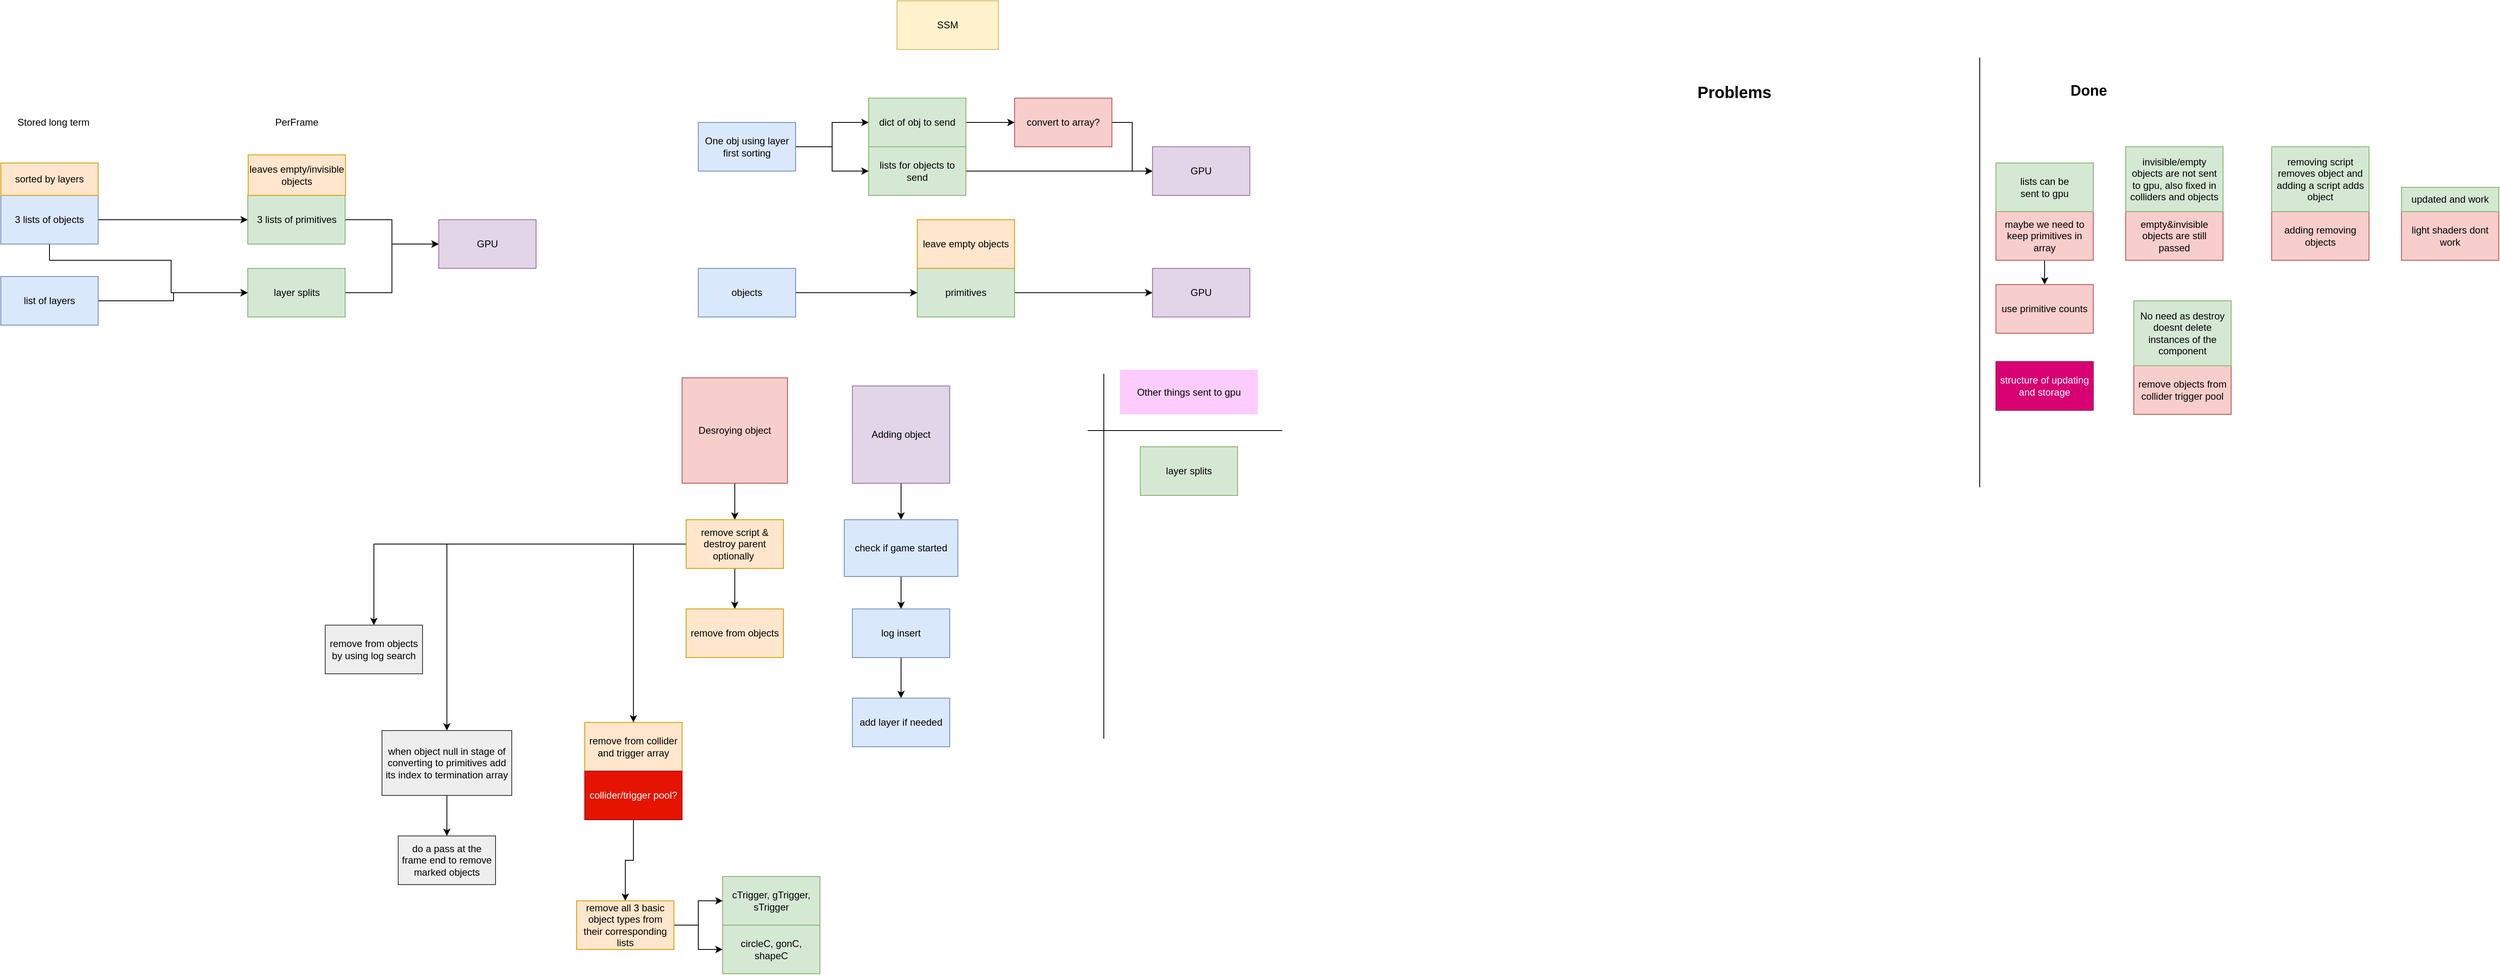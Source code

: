 <mxfile version="12.2.4" pages="1"><diagram id="3rnM9gASV0xYCqAzQ3q_" name="Page-1"><mxGraphModel dx="1725" dy="583" grid="1" gridSize="10" guides="1" tooltips="1" connect="1" arrows="1" fold="1" page="1" pageScale="1" pageWidth="850" pageHeight="1100" math="0" shadow="0"><root><mxCell id="0"/><mxCell id="1" parent="0"/><mxCell id="2" value="SSM" style="rounded=0;whiteSpace=wrap;html=1;fillColor=#fff2cc;strokeColor=#d6b656;" parent="1" vertex="1"><mxGeometry x="355" y="20" width="125" height="60" as="geometry"/></mxCell><mxCell id="5" style="edgeStyle=orthogonalEdgeStyle;rounded=0;orthogonalLoop=1;jettySize=auto;html=1;" parent="1" source="3" target="4" edge="1"><mxGeometry relative="1" as="geometry"/></mxCell><mxCell id="3" value="lists for objects to send" style="rounded=0;whiteSpace=wrap;html=1;fillColor=#d5e8d4;strokeColor=#82b366;" parent="1" vertex="1"><mxGeometry x="320" y="200" width="120" height="60" as="geometry"/></mxCell><mxCell id="4" value="GPU" style="rounded=0;whiteSpace=wrap;html=1;fillColor=#e1d5e7;strokeColor=#9673a6;" parent="1" vertex="1"><mxGeometry x="670" y="200" width="120" height="60" as="geometry"/></mxCell><mxCell id="8" style="edgeStyle=orthogonalEdgeStyle;rounded=0;orthogonalLoop=1;jettySize=auto;html=1;" parent="1" source="6" target="7" edge="1"><mxGeometry relative="1" as="geometry"/></mxCell><mxCell id="6" value="dict of obj to send" style="rounded=0;whiteSpace=wrap;html=1;fillColor=#d5e8d4;strokeColor=#82b366;" parent="1" vertex="1"><mxGeometry x="320" y="140" width="120" height="60" as="geometry"/></mxCell><mxCell id="9" style="edgeStyle=orthogonalEdgeStyle;rounded=0;orthogonalLoop=1;jettySize=auto;html=1;" parent="1" source="7" target="4" edge="1"><mxGeometry relative="1" as="geometry"/></mxCell><mxCell id="7" value="convert to array?" style="rounded=0;whiteSpace=wrap;html=1;fillColor=#f8cecc;strokeColor=#b85450;" parent="1" vertex="1"><mxGeometry x="500" y="140" width="120" height="60" as="geometry"/></mxCell><mxCell id="11" style="edgeStyle=orthogonalEdgeStyle;rounded=0;orthogonalLoop=1;jettySize=auto;html=1;entryX=0;entryY=0.5;entryDx=0;entryDy=0;" parent="1" source="10" target="3" edge="1"><mxGeometry relative="1" as="geometry"/></mxCell><mxCell id="12" style="edgeStyle=orthogonalEdgeStyle;rounded=0;orthogonalLoop=1;jettySize=auto;html=1;entryX=0;entryY=0.5;entryDx=0;entryDy=0;" parent="1" source="10" target="6" edge="1"><mxGeometry relative="1" as="geometry"/></mxCell><mxCell id="10" value="One obj using layer first sorting" style="rounded=0;whiteSpace=wrap;html=1;fillColor=#dae8fc;strokeColor=#6c8ebf;" parent="1" vertex="1"><mxGeometry x="110" y="170" width="120" height="60" as="geometry"/></mxCell><mxCell id="13" value="GPU" style="rounded=0;whiteSpace=wrap;html=1;fillColor=#e1d5e7;strokeColor=#9673a6;" parent="1" vertex="1"><mxGeometry x="670" y="350" width="120" height="60" as="geometry"/></mxCell><mxCell id="15" style="edgeStyle=orthogonalEdgeStyle;rounded=0;orthogonalLoop=1;jettySize=auto;html=1;" parent="1" source="14" target="13" edge="1"><mxGeometry relative="1" as="geometry"/></mxCell><mxCell id="14" value="primitives" style="rounded=0;whiteSpace=wrap;html=1;fillColor=#d5e8d4;strokeColor=#82b366;" parent="1" vertex="1"><mxGeometry x="380" y="350" width="120" height="60" as="geometry"/></mxCell><mxCell id="17" style="edgeStyle=orthogonalEdgeStyle;rounded=0;orthogonalLoop=1;jettySize=auto;html=1;" parent="1" source="16" target="14" edge="1"><mxGeometry relative="1" as="geometry"/></mxCell><mxCell id="16" value="objects" style="rounded=0;whiteSpace=wrap;html=1;fillColor=#dae8fc;strokeColor=#6c8ebf;" parent="1" vertex="1"><mxGeometry x="110" y="350" width="120" height="60" as="geometry"/></mxCell><mxCell id="22" style="edgeStyle=orthogonalEdgeStyle;rounded=0;orthogonalLoop=1;jettySize=auto;html=1;" parent="1" source="18" target="19" edge="1"><mxGeometry relative="1" as="geometry"/></mxCell><mxCell id="18" value="Desroying object" style="whiteSpace=wrap;html=1;aspect=fixed;fillColor=#f8cecc;strokeColor=#b85450;" parent="1" vertex="1"><mxGeometry x="90" y="485" width="130" height="130" as="geometry"/></mxCell><mxCell id="23" style="edgeStyle=orthogonalEdgeStyle;rounded=0;orthogonalLoop=1;jettySize=auto;html=1;" parent="1" source="19" target="20" edge="1"><mxGeometry relative="1" as="geometry"/></mxCell><mxCell id="70" style="edgeStyle=orthogonalEdgeStyle;rounded=0;orthogonalLoop=1;jettySize=auto;html=1;" parent="1" source="19" target="69" edge="1"><mxGeometry relative="1" as="geometry"/></mxCell><mxCell id="73" style="edgeStyle=orthogonalEdgeStyle;rounded=0;orthogonalLoop=1;jettySize=auto;html=1;" parent="1" source="19" target="72" edge="1"><mxGeometry relative="1" as="geometry"/></mxCell><mxCell id="75" style="edgeStyle=orthogonalEdgeStyle;rounded=0;orthogonalLoop=1;jettySize=auto;html=1;" parent="1" source="19" target="74" edge="1"><mxGeometry relative="1" as="geometry"/></mxCell><mxCell id="19" value="remove script &amp;amp; destroy parent optionally&amp;nbsp;" style="rounded=0;whiteSpace=wrap;html=1;fillColor=#ffe6cc;strokeColor=#d79b00;" parent="1" vertex="1"><mxGeometry x="95" y="660" width="120" height="60" as="geometry"/></mxCell><mxCell id="24" style="edgeStyle=orthogonalEdgeStyle;rounded=0;orthogonalLoop=1;jettySize=auto;html=1;" parent="1" source="20" target="21" edge="1"><mxGeometry relative="1" as="geometry"/></mxCell><mxCell id="20" value="when object null in stage of converting to primitives add its index to termination array" style="rounded=0;whiteSpace=wrap;html=1;fillColor=#eeeeee;strokeColor=#36393d;" parent="1" vertex="1"><mxGeometry x="-280" y="920" width="160" height="80" as="geometry"/></mxCell><mxCell id="21" value="do a pass at the frame end to remove marked objects" style="rounded=0;whiteSpace=wrap;html=1;fillColor=#eeeeee;strokeColor=#36393d;" parent="1" vertex="1"><mxGeometry x="-260" y="1050" width="120" height="60" as="geometry"/></mxCell><mxCell id="27" style="edgeStyle=orthogonalEdgeStyle;rounded=0;orthogonalLoop=1;jettySize=auto;html=1;" parent="1" source="25" target="26" edge="1"><mxGeometry relative="1" as="geometry"/></mxCell><mxCell id="25" value="Adding object" style="whiteSpace=wrap;html=1;aspect=fixed;fillColor=#e1d5e7;strokeColor=#9673a6;" parent="1" vertex="1"><mxGeometry x="300" y="495" width="120" height="120" as="geometry"/></mxCell><mxCell id="29" style="edgeStyle=orthogonalEdgeStyle;rounded=0;orthogonalLoop=1;jettySize=auto;html=1;" parent="1" source="26" target="28" edge="1"><mxGeometry relative="1" as="geometry"/></mxCell><mxCell id="26" value="check if game started" style="rounded=0;whiteSpace=wrap;html=1;fillColor=#dae8fc;strokeColor=#6c8ebf;" parent="1" vertex="1"><mxGeometry x="290" y="660" width="140" height="70" as="geometry"/></mxCell><mxCell id="31" style="edgeStyle=orthogonalEdgeStyle;rounded=0;orthogonalLoop=1;jettySize=auto;html=1;" parent="1" source="28" target="30" edge="1"><mxGeometry relative="1" as="geometry"/></mxCell><mxCell id="28" value="log insert" style="rounded=0;whiteSpace=wrap;html=1;fillColor=#dae8fc;strokeColor=#6c8ebf;" parent="1" vertex="1"><mxGeometry x="300" y="770" width="120" height="60" as="geometry"/></mxCell><mxCell id="30" value="add layer if needed" style="rounded=0;whiteSpace=wrap;html=1;fillColor=#dae8fc;strokeColor=#6c8ebf;" parent="1" vertex="1"><mxGeometry x="300" y="880" width="120" height="60" as="geometry"/></mxCell><mxCell id="32" value="leave empty objects" style="rounded=0;whiteSpace=wrap;html=1;fillColor=#ffe6cc;strokeColor=#d79b00;" parent="1" vertex="1"><mxGeometry x="380" y="290" width="120" height="60" as="geometry"/></mxCell><mxCell id="35" value="Other things sent to gpu" style="text;html=1;strokeColor=none;fillColor=#FFCCFF;align=center;verticalAlign=middle;whiteSpace=wrap;rounded=0;" parent="1" vertex="1"><mxGeometry x="630" y="475" width="170" height="55" as="geometry"/></mxCell><mxCell id="36" value="layer splits" style="rounded=0;whiteSpace=wrap;html=1;fillColor=#d5e8d4;strokeColor=#82b366;" parent="1" vertex="1"><mxGeometry x="655" y="570" width="120" height="60" as="geometry"/></mxCell><mxCell id="37" value="" style="endArrow=none;html=1;" parent="1" edge="1"><mxGeometry width="50" height="50" relative="1" as="geometry"><mxPoint x="590" y="550" as="sourcePoint"/><mxPoint x="830" y="550" as="targetPoint"/></mxGeometry></mxCell><mxCell id="38" value="" style="endArrow=none;html=1;" parent="1" edge="1"><mxGeometry width="50" height="50" relative="1" as="geometry"><mxPoint x="610" y="930" as="sourcePoint"/><mxPoint x="610" y="480" as="targetPoint"/></mxGeometry></mxCell><mxCell id="41" style="edgeStyle=orthogonalEdgeStyle;rounded=0;orthogonalLoop=1;jettySize=auto;html=1;" parent="1" source="39" target="40" edge="1"><mxGeometry relative="1" as="geometry"/></mxCell><mxCell id="39" value="maybe we need to keep primitives in array" style="rounded=0;whiteSpace=wrap;html=1;fillColor=#f8cecc;strokeColor=#b85450;" parent="1" vertex="1"><mxGeometry x="1710" y="280" width="120" height="60" as="geometry"/></mxCell><mxCell id="40" value="use primitive counts" style="rounded=0;whiteSpace=wrap;html=1;fillColor=#f8cecc;strokeColor=#b85450;" parent="1" vertex="1"><mxGeometry x="1710" y="370" width="120" height="60" as="geometry"/></mxCell><mxCell id="42" value="empty&amp;amp;invisible objects are still passed" style="rounded=0;whiteSpace=wrap;html=1;fillColor=#f8cecc;strokeColor=#b85450;" parent="1" vertex="1"><mxGeometry x="1870" y="280" width="120" height="60" as="geometry"/></mxCell><mxCell id="43" value="adding removing objects" style="rounded=0;whiteSpace=wrap;html=1;fillColor=#f8cecc;strokeColor=#b85450;" parent="1" vertex="1"><mxGeometry x="2050" y="280" width="120" height="60" as="geometry"/></mxCell><mxCell id="45" value="structure of updating and storage" style="rounded=0;whiteSpace=wrap;html=1;fillColor=#d80073;strokeColor=#A50040;fontColor=#ffffff;" parent="1" vertex="1"><mxGeometry x="1710" y="465" width="120" height="60" as="geometry"/></mxCell><mxCell id="46" value="Done" style="text;html=1;resizable=0;points=[];autosize=1;align=left;verticalAlign=top;spacingTop=-4;fontSize=18;fontStyle=1" parent="1" vertex="1"><mxGeometry x="1800" y="118" width="40" height="20" as="geometry"/></mxCell><mxCell id="47" value="Problems" style="text;html=1;resizable=0;points=[];autosize=1;align=left;verticalAlign=top;spacingTop=-4;fontSize=20;fontStyle=1" parent="1" vertex="1"><mxGeometry x="1340" y="118" width="70" height="20" as="geometry"/></mxCell><mxCell id="48" value="" style="endArrow=none;html=1;fontSize=20;" parent="1" edge="1"><mxGeometry width="50" height="50" relative="1" as="geometry"><mxPoint x="1690" y="620" as="sourcePoint"/><mxPoint x="1690" y="90" as="targetPoint"/></mxGeometry></mxCell><mxCell id="49" value="&lt;span style=&quot;line-height: 120%; font-size: 12px;&quot;&gt;lists can be &lt;br style=&quot;font-size: 12px;&quot;&gt;sent to gpu&lt;/span&gt;" style="rounded=0;whiteSpace=wrap;html=1;fillColor=#d5e8d4;fontSize=12;strokeColor=#82b366;" parent="1" vertex="1"><mxGeometry x="1710" y="220" width="120" height="60" as="geometry"/></mxCell><mxCell id="57" style="edgeStyle=orthogonalEdgeStyle;rounded=0;orthogonalLoop=1;jettySize=auto;html=1;entryX=0;entryY=0.5;entryDx=0;entryDy=0;fontSize=12;exitX=0.5;exitY=1;exitDx=0;exitDy=0;" parent="1" source="51" target="52" edge="1"><mxGeometry relative="1" as="geometry"><Array as="points"><mxPoint x="-690" y="340"/><mxPoint x="-540" y="340"/><mxPoint x="-540" y="380"/></Array></mxGeometry></mxCell><mxCell id="59" style="edgeStyle=orthogonalEdgeStyle;rounded=0;orthogonalLoop=1;jettySize=auto;html=1;fontSize=12;" parent="1" source="51" target="58" edge="1"><mxGeometry relative="1" as="geometry"/></mxCell><mxCell id="51" value="3 lists of objects" style="rounded=0;whiteSpace=wrap;html=1;fillColor=#dae8fc;fontSize=12;strokeColor=#6c8ebf;" parent="1" vertex="1"><mxGeometry x="-750" y="260" width="120" height="60" as="geometry"/></mxCell><mxCell id="65" style="edgeStyle=orthogonalEdgeStyle;rounded=0;orthogonalLoop=1;jettySize=auto;html=1;fontSize=12;" parent="1" source="52" target="63" edge="1"><mxGeometry relative="1" as="geometry"/></mxCell><mxCell id="52" value="layer splits" style="rounded=0;whiteSpace=wrap;html=1;fillColor=#d5e8d4;fontSize=12;strokeColor=#82b366;" parent="1" vertex="1"><mxGeometry x="-445.5" y="350" width="120" height="60" as="geometry"/></mxCell><mxCell id="53" value="PerFrame" style="text;html=1;strokeColor=none;fillColor=none;align=center;verticalAlign=middle;whiteSpace=wrap;rounded=0;fontSize=12;" parent="1" vertex="1"><mxGeometry x="-425.5" y="160" width="80" height="20" as="geometry"/></mxCell><mxCell id="56" style="edgeStyle=orthogonalEdgeStyle;rounded=0;orthogonalLoop=1;jettySize=auto;html=1;fontSize=12;" parent="1" source="54" target="52" edge="1"><mxGeometry relative="1" as="geometry"><Array as="points"><mxPoint x="-537" y="390"/><mxPoint x="-537" y="380"/></Array></mxGeometry></mxCell><mxCell id="54" value="list of layers" style="rounded=0;whiteSpace=wrap;html=1;fillColor=#dae8fc;fontSize=12;strokeColor=#6c8ebf;" parent="1" vertex="1"><mxGeometry x="-750" y="360" width="120" height="60" as="geometry"/></mxCell><mxCell id="55" value="sorted by layers" style="rounded=0;whiteSpace=wrap;html=1;fillColor=#ffe6cc;fontSize=12;strokeColor=#d79b00;" parent="1" vertex="1"><mxGeometry x="-750" y="220" width="120" height="40" as="geometry"/></mxCell><mxCell id="64" style="edgeStyle=orthogonalEdgeStyle;rounded=0;orthogonalLoop=1;jettySize=auto;html=1;fontSize=12;" parent="1" source="58" target="63" edge="1"><mxGeometry relative="1" as="geometry"/></mxCell><mxCell id="58" value="3 lists of primitives" style="rounded=0;whiteSpace=wrap;html=1;fillColor=#d5e8d4;fontSize=12;strokeColor=#82b366;" parent="1" vertex="1"><mxGeometry x="-445.5" y="260" width="120" height="60" as="geometry"/></mxCell><mxCell id="62" value="Stored long term" style="text;html=1;strokeColor=none;fillColor=none;align=center;verticalAlign=middle;whiteSpace=wrap;rounded=0;fontSize=12;" parent="1" vertex="1"><mxGeometry x="-740" y="160" width="110" height="20" as="geometry"/></mxCell><mxCell id="63" value="GPU" style="rounded=0;whiteSpace=wrap;html=1;fillColor=#e1d5e7;fontSize=12;strokeColor=#9673a6;" parent="1" vertex="1"><mxGeometry x="-210" y="290" width="120" height="60" as="geometry"/></mxCell><mxCell id="66" value="leaves empty/invisible objects" style="rounded=0;whiteSpace=wrap;html=1;fillColor=#ffe6cc;fontSize=12;strokeColor=#d79b00;" parent="1" vertex="1"><mxGeometry x="-445" y="210" width="120" height="50" as="geometry"/></mxCell><mxCell id="67" value="light shaders dont work" style="rounded=0;whiteSpace=wrap;html=1;fillColor=#f8cecc;fontSize=12;strokeColor=#b85450;" parent="1" vertex="1"><mxGeometry x="2210" y="280" width="120" height="60" as="geometry"/></mxCell><mxCell id="68" value="invisible/empty objects are not sent to gpu, also fixed in colliders and objects" style="rounded=0;whiteSpace=wrap;html=1;fillColor=#d5e8d4;fontSize=12;strokeColor=#82b366;" parent="1" vertex="1"><mxGeometry x="1870" y="200" width="120" height="80" as="geometry"/></mxCell><mxCell id="69" value="remove from collider and trigger array" style="rounded=0;whiteSpace=wrap;html=1;fillColor=#ffe6cc;strokeColor=#d79b00;" parent="1" vertex="1"><mxGeometry x="-30" y="910" width="120" height="60" as="geometry"/></mxCell><mxCell id="77" style="edgeStyle=orthogonalEdgeStyle;rounded=0;orthogonalLoop=1;jettySize=auto;html=1;entryX=0.5;entryY=0;entryDx=0;entryDy=0;" parent="1" source="71" target="76" edge="1"><mxGeometry relative="1" as="geometry"/></mxCell><mxCell id="71" value="collider/trigger pool?" style="rounded=0;whiteSpace=wrap;html=1;fillColor=#e51400;strokeColor=#B20000;fontColor=#ffffff;" parent="1" vertex="1"><mxGeometry x="-30" y="970" width="120" height="60" as="geometry"/></mxCell><mxCell id="72" value="remove from objects" style="rounded=0;whiteSpace=wrap;html=1;fillColor=#ffe6cc;strokeColor=#d79b00;" parent="1" vertex="1"><mxGeometry x="95" y="770" width="120" height="60" as="geometry"/></mxCell><mxCell id="74" value="remove from objects by using log search" style="rounded=0;whiteSpace=wrap;html=1;fillColor=#eeeeee;strokeColor=#36393d;" parent="1" vertex="1"><mxGeometry x="-350" y="790" width="120" height="60" as="geometry"/></mxCell><mxCell id="80" style="edgeStyle=orthogonalEdgeStyle;rounded=0;orthogonalLoop=1;jettySize=auto;html=1;entryX=0;entryY=0.5;entryDx=0;entryDy=0;" parent="1" source="76" target="78" edge="1"><mxGeometry relative="1" as="geometry"/></mxCell><mxCell id="81" style="edgeStyle=orthogonalEdgeStyle;rounded=0;orthogonalLoop=1;jettySize=auto;html=1;exitX=1;exitY=0.5;exitDx=0;exitDy=0;" parent="1" source="76" target="79" edge="1"><mxGeometry relative="1" as="geometry"/></mxCell><mxCell id="76" value="remove all 3 basic object types from their corresponding lists" style="rounded=0;whiteSpace=wrap;html=1;fillColor=#ffe6cc;strokeColor=#d79b00;" parent="1" vertex="1"><mxGeometry x="-40" y="1130" width="120" height="60" as="geometry"/></mxCell><mxCell id="78" value="cTrigger, gTrigger, sTrigger" style="rounded=0;whiteSpace=wrap;html=1;fillColor=#d5e8d4;strokeColor=#82b366;" parent="1" vertex="1"><mxGeometry x="140" y="1100" width="120" height="60" as="geometry"/></mxCell><mxCell id="79" value="circleC, gonC, shapeC" style="rounded=0;whiteSpace=wrap;html=1;fillColor=#d5e8d4;strokeColor=#82b366;" parent="1" vertex="1"><mxGeometry x="140" y="1160" width="120" height="60" as="geometry"/></mxCell><mxCell id="85" value="&lt;span style=&quot;font-size: 12px; white-space: normal;&quot;&gt;removing script removes object and adding a script adds object&lt;/span&gt;" style="rounded=0;whiteSpace=wrap;html=1;fontSize=12;fillColor=#d5e8d4;strokeColor=#82b366;strokeWidth=1;align=center;horizontal=1;spacing=2;" parent="1" vertex="1"><mxGeometry x="2050" y="200" width="120" height="80" as="geometry"/></mxCell><mxCell id="86" value="remove objects from collider trigger pool" style="rounded=0;whiteSpace=wrap;html=1;fillColor=#f8cecc;strokeColor=#b85450;" parent="1" vertex="1"><mxGeometry x="1880" y="470" width="120" height="60" as="geometry"/></mxCell><mxCell id="87" value="updated and work" style="rounded=0;whiteSpace=wrap;html=1;fillColor=#d5e8d4;strokeColor=#82b366;" vertex="1" parent="1"><mxGeometry x="2210" y="250" width="120" height="30" as="geometry"/></mxCell><mxCell id="88" value="No need as destroy doesnt delete instances of the component" style="rounded=0;whiteSpace=wrap;html=1;fillColor=#d5e8d4;strokeColor=#82b366;" vertex="1" parent="1"><mxGeometry x="1880" y="390" width="120" height="80" as="geometry"/></mxCell></root></mxGraphModel></diagram></mxfile>